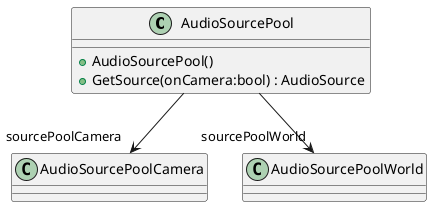 @startuml
class AudioSourcePool {
    + AudioSourcePool()
    + GetSource(onCamera:bool) : AudioSource
}
AudioSourcePool --> "sourcePoolCamera" AudioSourcePoolCamera
AudioSourcePool --> "sourcePoolWorld" AudioSourcePoolWorld
@enduml
